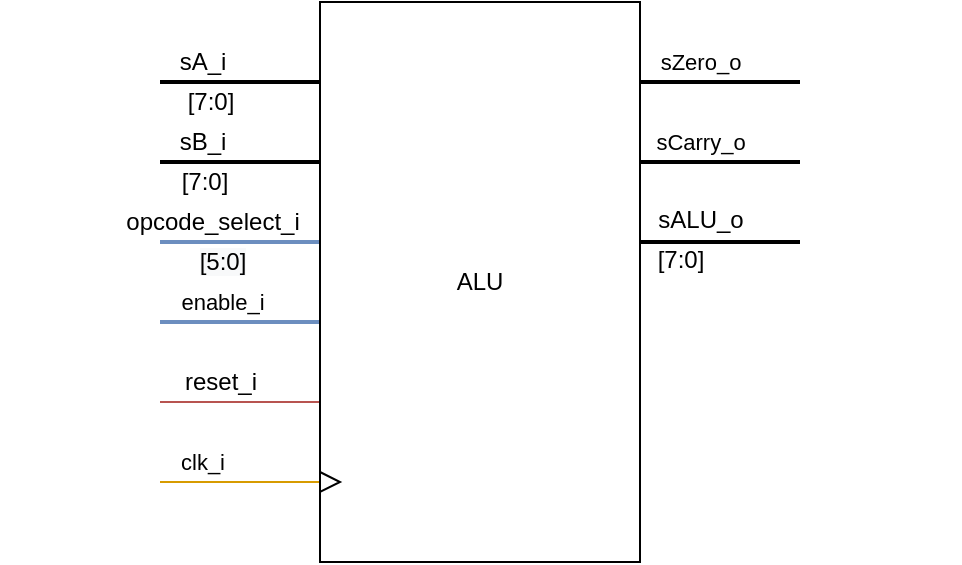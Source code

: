 <mxfile version="13.0.3" type="device"><diagram id="kKXHNzVlLTAeOdKcuCIf" name="Page-1"><mxGraphModel dx="1086" dy="806" grid="1" gridSize="10" guides="1" tooltips="1" connect="1" arrows="1" fold="1" page="1" pageScale="1" pageWidth="827" pageHeight="1169" math="0" shadow="0"><root><mxCell id="0"/><mxCell id="1" parent="0"/><mxCell id="d-rtRdby2LiXi9DGqDz9-1" style="edgeStyle=orthogonalEdgeStyle;rounded=0;orthogonalLoop=1;jettySize=auto;html=1;endArrow=none;endFill=0;strokeWidth=2;fillColor=#dae8fc;strokeColor=#6c8ebf;" parent="1" source="LuXC71RRRRHaPjELrGPR-2" edge="1"><mxGeometry relative="1" as="geometry"><mxPoint x="200" y="280" as="targetPoint"/><Array as="points"><mxPoint x="220" y="280"/><mxPoint x="220" y="280"/></Array></mxGeometry></mxCell><mxCell id="d-rtRdby2LiXi9DGqDz9-2" value="&lt;span style=&quot;font-size: 12px;&quot;&gt;opcode_select_i&lt;/span&gt;" style="edgeLabel;html=1;align=center;verticalAlign=middle;resizable=0;points=[];labelBackgroundColor=none;" parent="d-rtRdby2LiXi9DGqDz9-1" vertex="1" connectable="0"><mxGeometry x="0.757" y="-1" relative="1" as="geometry"><mxPoint x="16.05" y="-9" as="offset"/></mxGeometry></mxCell><mxCell id="d-rtRdby2LiXi9DGqDz9-3" value="&lt;span style=&quot;font-size: 12px ; background-color: rgb(248 , 249 , 250)&quot;&gt;[5:0]&lt;/span&gt;" style="edgeLabel;html=1;align=center;verticalAlign=middle;resizable=0;points=[];" parent="d-rtRdby2LiXi9DGqDz9-1" vertex="1" connectable="0"><mxGeometry x="0.719" y="2" relative="1" as="geometry"><mxPoint x="19.45" y="8" as="offset"/></mxGeometry></mxCell><mxCell id="F3AD7JCNkeXABy7_YF7N-1" style="edgeStyle=orthogonalEdgeStyle;rounded=0;orthogonalLoop=1;jettySize=auto;html=1;strokeWidth=2;endArrow=none;endFill=0;" parent="1" source="LuXC71RRRRHaPjELrGPR-2" edge="1"><mxGeometry relative="1" as="geometry"><mxPoint x="520" y="280" as="targetPoint"/><Array as="points"><mxPoint x="460" y="280"/><mxPoint x="460" y="280"/></Array></mxGeometry></mxCell><mxCell id="F3AD7JCNkeXABy7_YF7N-2" value="&lt;span style=&quot;font-size: 12px;&quot;&gt;sALU_o&lt;/span&gt;" style="edgeLabel;html=1;align=center;verticalAlign=middle;resizable=0;points=[];labelBackgroundColor=none;" parent="F3AD7JCNkeXABy7_YF7N-1" vertex="1" connectable="0"><mxGeometry x="0.245" relative="1" as="geometry"><mxPoint x="-20" y="-10.8" as="offset"/></mxGeometry></mxCell><mxCell id="F3AD7JCNkeXABy7_YF7N-3" value="&lt;span style=&quot;font-size: 12px;&quot;&gt;[7:0]&lt;/span&gt;" style="edgeLabel;html=1;align=center;verticalAlign=middle;resizable=0;points=[];labelBackgroundColor=none;" parent="F3AD7JCNkeXABy7_YF7N-1" vertex="1" connectable="0"><mxGeometry y="-28" relative="1" as="geometry"><mxPoint x="-20" y="-18.8" as="offset"/></mxGeometry></mxCell><mxCell id="F3AD7JCNkeXABy7_YF7N-5" style="edgeStyle=orthogonalEdgeStyle;rounded=0;orthogonalLoop=1;jettySize=auto;html=1;endArrow=none;endFill=0;strokeWidth=2;" parent="1" source="LuXC71RRRRHaPjELrGPR-2" edge="1"><mxGeometry relative="1" as="geometry"><mxPoint x="520" y="200" as="targetPoint"/><Array as="points"><mxPoint x="500" y="200"/><mxPoint x="500" y="200"/></Array></mxGeometry></mxCell><mxCell id="F3AD7JCNkeXABy7_YF7N-6" value="sZero_o" style="edgeLabel;html=1;align=center;verticalAlign=middle;resizable=0;points=[];labelBackgroundColor=none;" parent="F3AD7JCNkeXABy7_YF7N-5" vertex="1" connectable="0"><mxGeometry x="0.25" y="39" relative="1" as="geometry"><mxPoint x="-20" y="29" as="offset"/></mxGeometry></mxCell><mxCell id="F3AD7JCNkeXABy7_YF7N-7" style="edgeStyle=orthogonalEdgeStyle;rounded=0;orthogonalLoop=1;jettySize=auto;html=1;endArrow=none;endFill=0;strokeWidth=2;" parent="1" source="LuXC71RRRRHaPjELrGPR-2" edge="1"><mxGeometry relative="1" as="geometry"><mxPoint x="520" y="240" as="targetPoint"/><Array as="points"><mxPoint x="490" y="240"/><mxPoint x="490" y="240"/></Array></mxGeometry></mxCell><mxCell id="F3AD7JCNkeXABy7_YF7N-8" value="sCarry_o" style="edgeLabel;html=1;align=center;verticalAlign=middle;resizable=0;points=[];labelBackgroundColor=none;" parent="F3AD7JCNkeXABy7_YF7N-7" vertex="1" connectable="0"><mxGeometry x="0.25" y="40" relative="1" as="geometry"><mxPoint x="-20" y="30" as="offset"/></mxGeometry></mxCell><mxCell id="F3AD7JCNkeXABy7_YF7N-10" style="edgeStyle=orthogonalEdgeStyle;rounded=0;orthogonalLoop=1;jettySize=auto;html=1;endArrow=none;endFill=0;strokeWidth=2;" parent="1" source="LuXC71RRRRHaPjELrGPR-2" edge="1"><mxGeometry relative="1" as="geometry"><mxPoint x="200" y="200" as="targetPoint"/><Array as="points"><mxPoint x="260" y="200"/><mxPoint x="260" y="200"/></Array></mxGeometry></mxCell><mxCell id="F3AD7JCNkeXABy7_YF7N-11" value="&lt;span style=&quot;font-size: 12px;&quot;&gt;sA_i&lt;/span&gt;" style="edgeLabel;html=1;align=center;verticalAlign=middle;resizable=0;points=[];labelBackgroundColor=none;" parent="F3AD7JCNkeXABy7_YF7N-10" vertex="1" connectable="0"><mxGeometry x="0.843" y="-1" relative="1" as="geometry"><mxPoint x="14.25" y="-9" as="offset"/></mxGeometry></mxCell><mxCell id="F3AD7JCNkeXABy7_YF7N-12" value="&lt;span style=&quot;font-size: 12px;&quot;&gt;[7:0]&lt;/span&gt;" style="edgeLabel;html=1;align=center;verticalAlign=middle;resizable=0;points=[];labelBackgroundColor=none;" parent="F3AD7JCNkeXABy7_YF7N-10" vertex="1" connectable="0"><mxGeometry x="-0.627" y="2" relative="1" as="geometry"><mxPoint x="-40.15" y="8" as="offset"/></mxGeometry></mxCell><mxCell id="F3AD7JCNkeXABy7_YF7N-14" style="edgeStyle=orthogonalEdgeStyle;rounded=0;orthogonalLoop=1;jettySize=auto;html=1;endArrow=none;endFill=0;strokeWidth=2;" parent="1" source="LuXC71RRRRHaPjELrGPR-2" edge="1"><mxGeometry relative="1" as="geometry"><mxPoint x="200" y="240" as="targetPoint"/><Array as="points"><mxPoint x="260" y="240"/><mxPoint x="260" y="240"/></Array></mxGeometry></mxCell><mxCell id="F3AD7JCNkeXABy7_YF7N-15" value="&lt;span style=&quot;font-size: 12px;&quot;&gt;sB_i&lt;/span&gt;" style="edgeLabel;html=1;align=center;verticalAlign=middle;resizable=0;points=[];labelBackgroundColor=none;" parent="F3AD7JCNkeXABy7_YF7N-14" vertex="1" connectable="0"><mxGeometry x="0.669" y="-1" relative="1" as="geometry"><mxPoint x="7.85" y="-9" as="offset"/></mxGeometry></mxCell><mxCell id="F3AD7JCNkeXABy7_YF7N-16" value="&lt;span style=&quot;font-size: 12px;&quot;&gt;[7:0]&lt;/span&gt;" style="edgeLabel;html=1;align=center;verticalAlign=middle;resizable=0;points=[];labelBackgroundColor=none;" parent="F3AD7JCNkeXABy7_YF7N-14" vertex="1" connectable="0"><mxGeometry x="0.615" y="1" relative="1" as="geometry"><mxPoint x="5.85" y="9" as="offset"/></mxGeometry></mxCell><mxCell id="F3AD7JCNkeXABy7_YF7N-17" style="edgeStyle=orthogonalEdgeStyle;rounded=0;orthogonalLoop=1;jettySize=auto;html=1;endArrow=none;endFill=0;strokeWidth=1;fillColor=#f8cecc;strokeColor=#b85450;" parent="1" source="LuXC71RRRRHaPjELrGPR-2" edge="1"><mxGeometry relative="1" as="geometry"><mxPoint x="200" y="360" as="targetPoint"/><Array as="points"><mxPoint x="260" y="360"/><mxPoint x="260" y="360"/></Array></mxGeometry></mxCell><mxCell id="F3AD7JCNkeXABy7_YF7N-18" value="&lt;span style=&quot;font-size: 12px;&quot;&gt;reset_i&lt;/span&gt;" style="edgeLabel;html=1;align=center;verticalAlign=middle;resizable=0;points=[];labelBackgroundColor=none;" parent="F3AD7JCNkeXABy7_YF7N-17" vertex="1" connectable="0"><mxGeometry x="0.68" relative="1" as="geometry"><mxPoint x="16.25" y="-10" as="offset"/></mxGeometry></mxCell><mxCell id="1ziuNxI7Yxn8PC_8sgsE-1" style="edgeStyle=orthogonalEdgeStyle;rounded=0;orthogonalLoop=1;jettySize=auto;html=1;strokeWidth=2;fillColor=#dae8fc;strokeColor=#6c8ebf;endArrow=none;endFill=0;" parent="1" source="LuXC71RRRRHaPjELrGPR-2" edge="1"><mxGeometry relative="1" as="geometry"><mxPoint x="200" y="320" as="targetPoint"/><Array as="points"><mxPoint x="200" y="320"/></Array></mxGeometry></mxCell><mxCell id="1ziuNxI7Yxn8PC_8sgsE-2" value="enable_i" style="edgeLabel;html=1;align=center;verticalAlign=middle;resizable=0;points=[];" parent="1ziuNxI7Yxn8PC_8sgsE-1" vertex="1" connectable="0"><mxGeometry x="0.841" y="1" relative="1" as="geometry"><mxPoint x="24.25" y="-11.03" as="offset"/></mxGeometry></mxCell><mxCell id="xhHCd9iE4UQRow2tYGFF-1" style="edgeStyle=orthogonalEdgeStyle;rounded=0;orthogonalLoop=1;jettySize=auto;html=1;endArrow=none;endFill=0;fillColor=#ffe6cc;strokeColor=#d79b00;" parent="1" source="LuXC71RRRRHaPjELrGPR-2" edge="1"><mxGeometry relative="1" as="geometry"><mxPoint x="200" y="400" as="targetPoint"/><Array as="points"><mxPoint x="260" y="400"/><mxPoint x="260" y="400"/></Array></mxGeometry></mxCell><mxCell id="xhHCd9iE4UQRow2tYGFF-2" value="clk_i" style="edgeLabel;html=1;align=center;verticalAlign=middle;resizable=0;points=[];" parent="xhHCd9iE4UQRow2tYGFF-1" vertex="1" connectable="0"><mxGeometry x="0.806" relative="1" as="geometry"><mxPoint x="12.38" y="-10" as="offset"/></mxGeometry></mxCell><mxCell id="LuXC71RRRRHaPjELrGPR-2" value="ALU" style="rounded=0;whiteSpace=wrap;html=1;rotation=0;" parent="1" vertex="1"><mxGeometry x="280" y="160" width="160" height="280" as="geometry"/></mxCell><mxCell id="xhHCd9iE4UQRow2tYGFF-3" value="" style="triangle;whiteSpace=wrap;html=1;" parent="1" vertex="1"><mxGeometry x="280" y="395" width="10" height="10" as="geometry"/></mxCell><mxCell id="xhHCd9iE4UQRow2tYGFF-4" value="" style="rounded=0;whiteSpace=wrap;html=1;fillColor=none;strokeColor=none;" parent="1" vertex="1"><mxGeometry x="120" y="160" width="480" height="40" as="geometry"/></mxCell></root></mxGraphModel></diagram></mxfile>